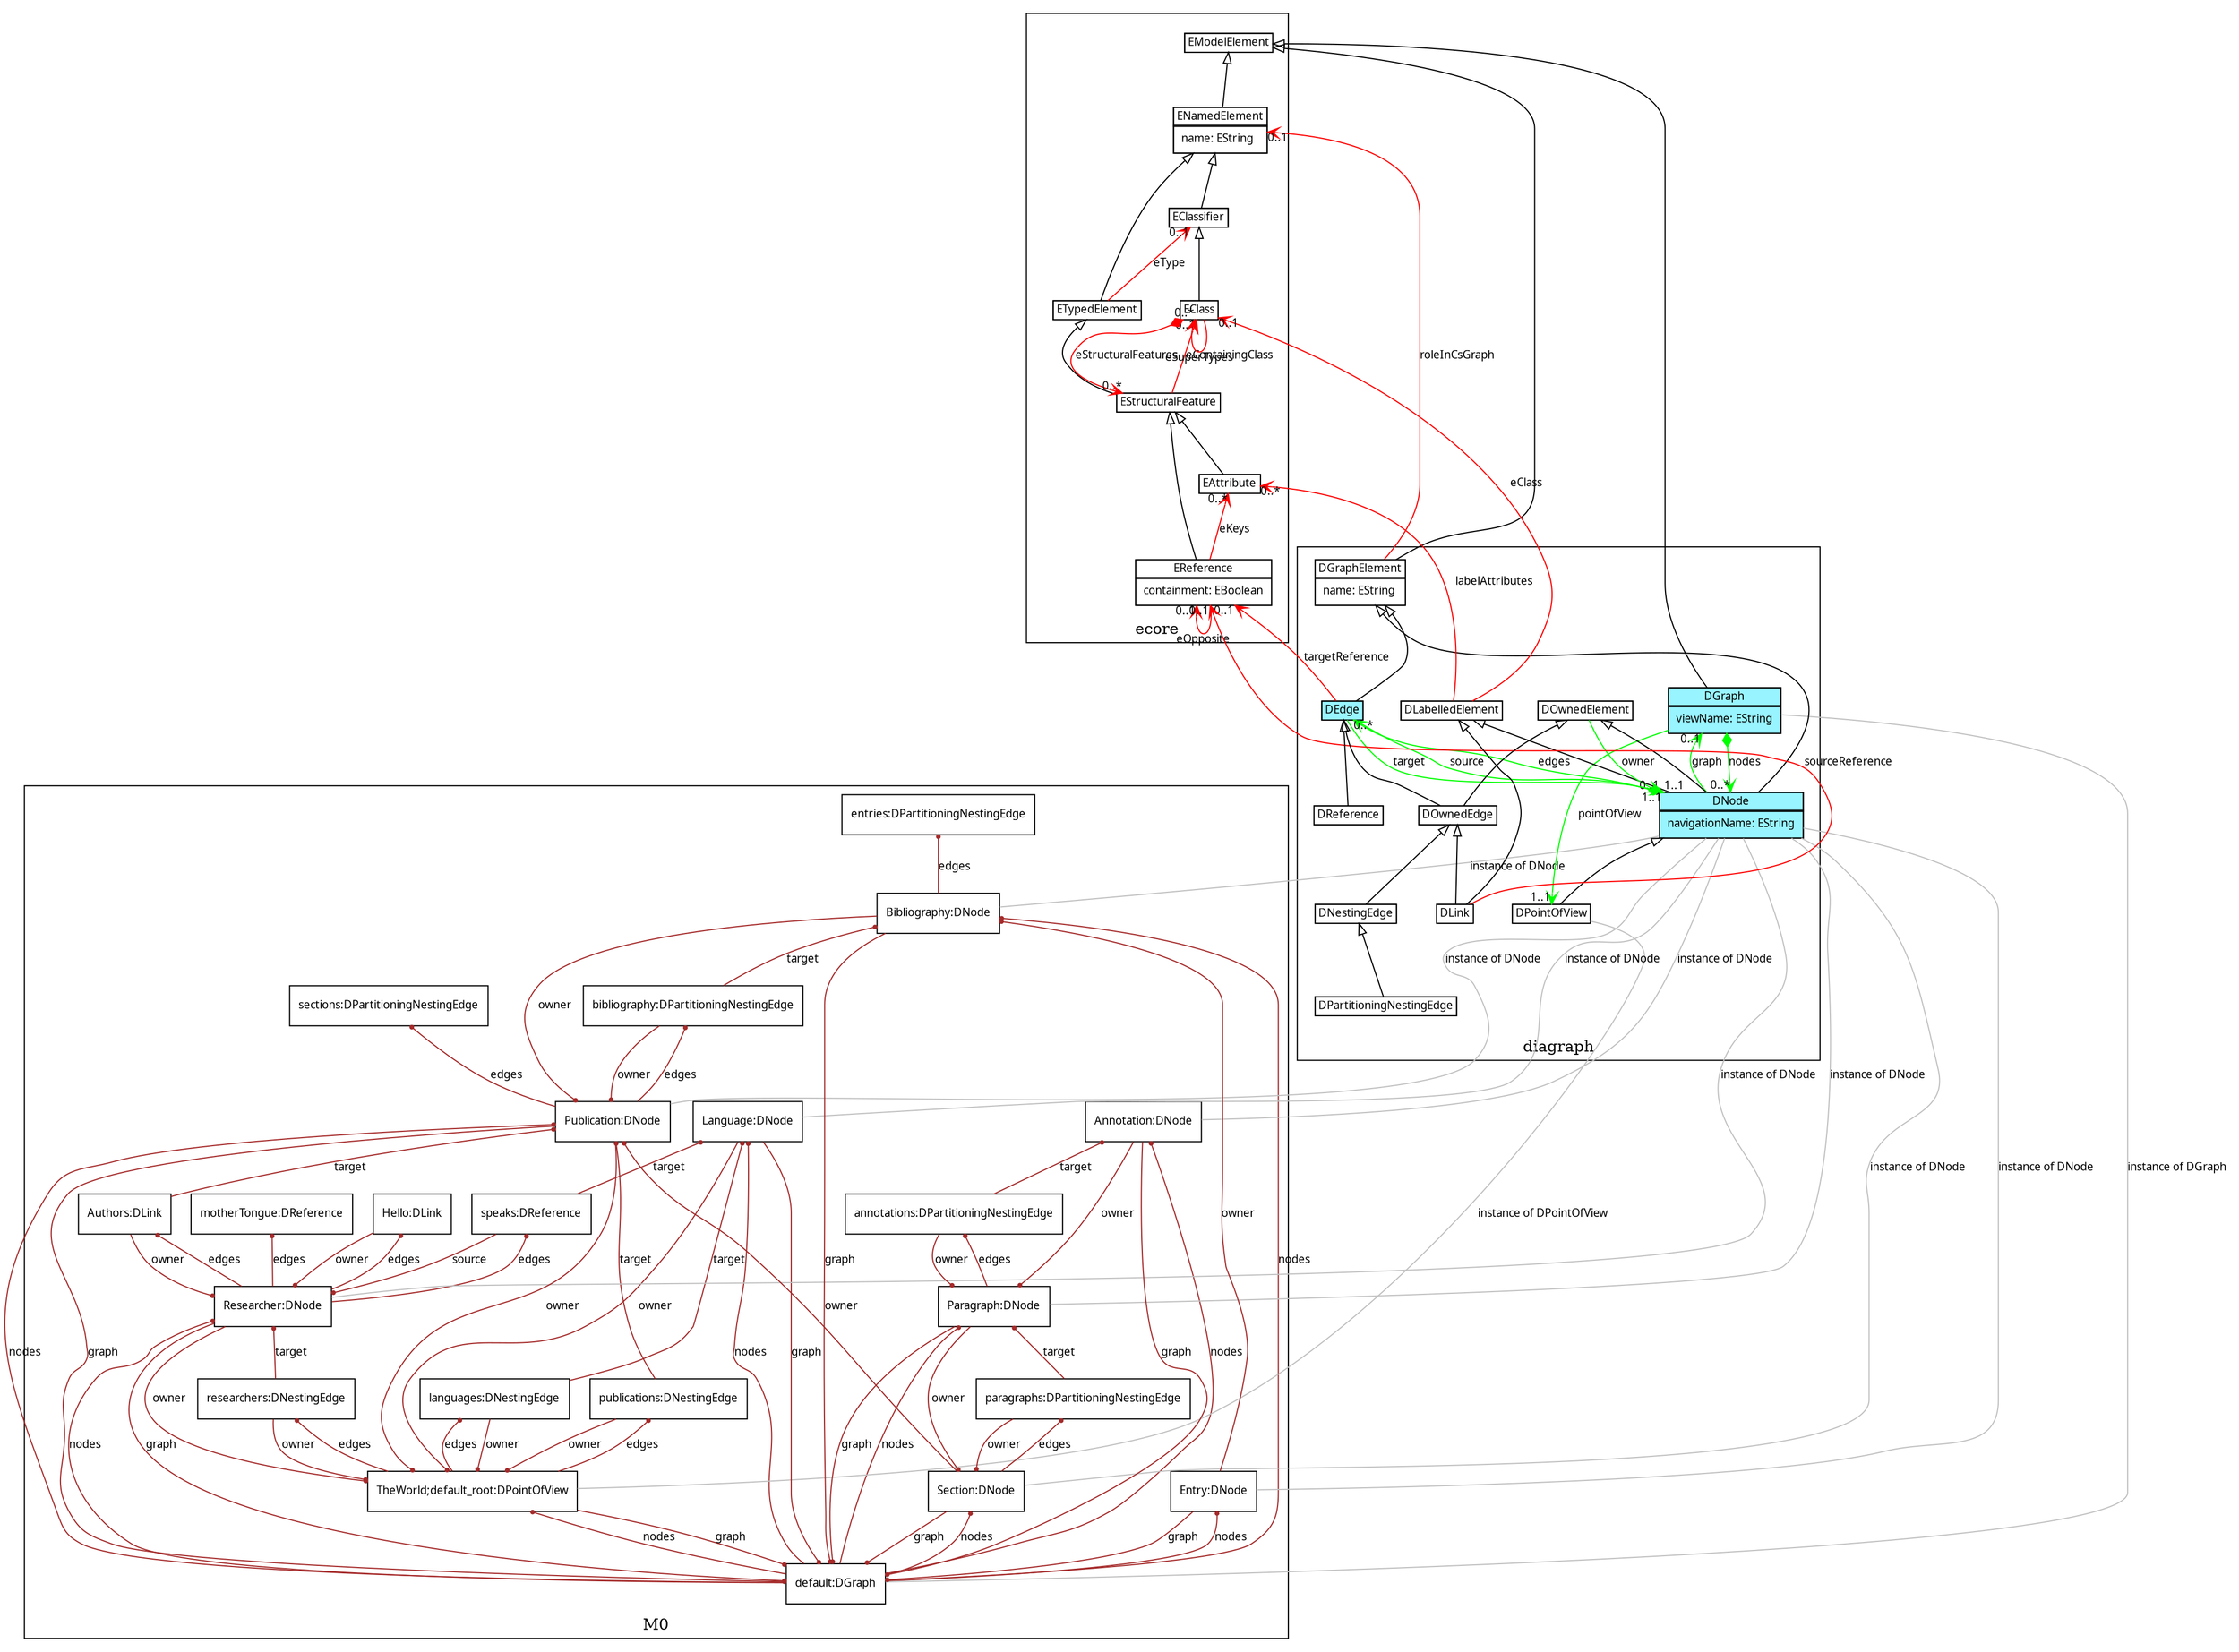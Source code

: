 digraph G { rankdir=BT  overlap = "scale" labelfloat = "true" node [fontname="Verdana", fontsize=10, shape=none] edge [fontname="Verdana", fontsize=10];
subgraph cluster_1 /*start subgraph 3*/{ node [fontname="Verdana",fontsize=10, shape="box" ] label="M0";
id5531913 [  label= "default:DGraph" ]
id22143172 [  label= "TheWorld;default_root:DPointOfView" ]
id30947254 [  label= "languages:DNestingEdge" ]
id3263019 [  label= "researchers:DNestingEdge" ]
id13627661 [  label= "publications:DNestingEdge" ]
id31114577 [  label= "Language:DNode" ]
id24065569 [  label= "Researcher:DNode" ]
id4896522 [  label= "Hello:DLink" ]
id20383017 [  label= "Authors:DLink" ]
id20185559 [  label= "speaks:DReference" ]
id7898079 [  label= "motherTongue:DReference" ]
id26289835 [  label= "Publication:DNode" ]
id9828991 [  label= "bibliography:DPartitioningNestingEdge" ]
id7393057 [  label= "sections:DPartitioningNestingEdge" ]
id1444702 [  label= "Bibliography:DNode" ]
id26421305 [  label= "entries:DPartitioningNestingEdge" ]
id2805666 [  label= "Section:DNode" ]
id28954956 [  label= "paragraphs:DPartitioningNestingEdge" ]
id6023412 [  label= "Paragraph:DNode" ]
id28295646 [  label= "annotations:DPartitioningNestingEdge" ]
id20656006 [  label= "Annotation:DNode" ]
id20098275 [  label= "Entry:DNode" ]
}/*end subgraph*/
subgraph cluster_2 /*start subgraph 2*/{ label="ecore";
id20030028[label=<<TABLE  cellspacing="-1" cellpadding="0" border="0" > <!-- top  --> <TR><TD port="pid20030028"><TABLE bgcolor=".0 .0 1.0" cellspacing="-1" border="1" ><TR><TD>EModelElement</TD></TR>
</TABLE>
</TD></TR></TABLE>>];

id28490615[label=<<TABLE  cellspacing="-1" cellpadding="0" border="0" > <!-- top  --> <TR><TD port="pid28490615"><TABLE bgcolor=".0 .0 1.0" cellspacing="-1" border="1" ><TR><TD>ENamedElement</TD></TR>
<TR><TD><TABLE border="0">
<!-- attr 4  --><TR><TD port="pENamedElement_name" align="left">name: EString</TD></TR></TABLE></TD></TR>
</TABLE>
</TD></TR></TABLE>>];

id30144187[label=<<TABLE  cellspacing="-1" cellpadding="0" border="0" > <!-- top  --> <TR><TD port="pid30144187"><TABLE bgcolor=".0 .0 1.0" cellspacing="-1" border="1" ><TR><TD>EClassifier</TD></TR>
</TABLE>
</TD></TR></TABLE>>];

id14797428[label=<<TABLE  cellspacing="-1" cellpadding="0" border="0" > <!-- top  --> <TR><TD port="pid14797428"><TABLE bgcolor=".0 .0 1.0" cellspacing="-1" border="1" ><TR><TD>ETypedElement</TD></TR>
</TABLE>
</TD></TR></TABLE>>];

id18130695[label=<<TABLE  cellspacing="-1" cellpadding="0" border="0" > <!-- top  --> <TR><TD port="pid18130695"><TABLE bgcolor=".0 .0 1.0" cellspacing="-1" border="1" ><TR><TD>EStructuralFeature</TD></TR>
</TABLE>
</TD></TR></TABLE>>];

id15889588[label=<<TABLE  cellspacing="-1" cellpadding="0" border="0" > <!-- top  --> <TR><TD port="pid15889588"><TABLE bgcolor=".0 .0 1.0" cellspacing="-1" border="1" ><TR><TD>EClass</TD></TR>
</TABLE>
</TD></TR></TABLE>>];

id4289465[label=<<TABLE  cellspacing="-1" cellpadding="0" border="0" > <!-- top  --> <TR><TD port="pid4289465"><TABLE bgcolor=".0 .0 1.0" cellspacing="-1" border="1" ><TR><TD>EAttribute</TD></TR>
</TABLE>
</TD></TR></TABLE>>];

id12880759[label=<<TABLE  cellspacing="-1" cellpadding="0" border="0" > <!-- top  --> <TR><TD port="pid12880759"><TABLE bgcolor=".0 .0 1.0" cellspacing="-1" border="1" ><TR><TD>EReference</TD></TR>
<TR><TD><TABLE border="0">
<!-- attr 4  --><TR><TD port="pEReference_containment" align="left">containment: EBoolean</TD></TR></TABLE></TD></TR>
</TABLE>
</TD></TR></TABLE>>];

}/*end subgraph*/
subgraph cluster_19455142 /*start subgraph 1*/{ 
label="diagraph";
id31871634[label=<<TABLE  cellspacing="-1" cellpadding="0" border="0" > <!-- top  --> <TR><TD port="pid31871634"><TABLE bgcolor=".0 .0 1.0" cellspacing="-1" border="1" ><TR><TD>DPointOfView</TD></TR>
</TABLE>
</TD></TR></TABLE>>];

id20269594[label=<<TABLE  cellspacing="-1" cellpadding="0" border="0" > <!-- top  --> <TR><TD port="pid20269594"><TABLE bgcolor="cadetblue1" cellspacing="-1" border="1" ><TR><TD>DGraph</TD></TR>
<TR><TD><TABLE border="0">
<!-- attr 4  --><TR><TD port="pDGraph_layerName" align="left">viewName: EString</TD></TR></TABLE></TD></TR>
</TABLE>
</TD></TR></TABLE>>];

id1845590[label=<<TABLE  cellspacing="-1" cellpadding="0" border="0" > <!-- top  --> <TR><TD port="pid1845590"><TABLE bgcolor="cadetblue1" cellspacing="-1" border="1" ><TR><TD>DNode</TD></TR>
<TR><TD><TABLE border="0">
<!-- attr 4  --><TR><TD port="pDNode_navigationName" align="left">navigationName: EString</TD></TR></TABLE></TD></TR>
</TABLE>
</TD></TR></TABLE>>];

id4757663[label=<<TABLE  cellspacing="-1" cellpadding="0" border="0" > <!-- top  --> <TR><TD port="pid4757663"><TABLE bgcolor=".0 .0 1.0" cellspacing="-1" border="1" ><TR><TD>DGraphElement</TD></TR>
<TR><TD><TABLE border="0">
<!-- attr 4  --><TR><TD port="pDGraphElement_name" align="left">name: EString</TD></TR></TABLE></TD></TR>
</TABLE>
</TD></TR></TABLE>>];

id14552258[label=<<TABLE  cellspacing="-1" cellpadding="0" border="0" > <!-- top  --> <TR><TD port="pid14552258"><TABLE bgcolor=".0 .0 1.0" cellspacing="-1" border="1" ><TR><TD>DLabelledElement</TD></TR>
</TABLE>
</TD></TR></TABLE>>];

id1549148[label=<<TABLE  cellspacing="-1" cellpadding="0" border="0" > <!-- top  --> <TR><TD port="pid1549148"><TABLE bgcolor=".0 .0 1.0" cellspacing="-1" border="1" ><TR><TD>DOwnedElement</TD></TR>
</TABLE>
</TD></TR></TABLE>>];

id29651644[label=<<TABLE  cellspacing="-1" cellpadding="0" border="0" > <!-- top  --> <TR><TD port="pid29651644"><TABLE bgcolor="cadetblue1" cellspacing="-1" border="1" ><TR><TD>DEdge</TD></TR>
</TABLE>
</TD></TR></TABLE>>];

id31852738[label=<<TABLE  cellspacing="-1" cellpadding="0" border="0" > <!-- top  --> <TR><TD port="pid31852738"><TABLE bgcolor=".0 .0 1.0" cellspacing="-1" border="1" ><TR><TD>DLink</TD></TR>
</TABLE>
</TD></TR></TABLE>>];

id21569141[label=<<TABLE  cellspacing="-1" cellpadding="0" border="0" > <!-- top  --> <TR><TD port="pid21569141"><TABLE bgcolor=".0 .0 1.0" cellspacing="-1" border="1" ><TR><TD>DOwnedEdge</TD></TR>
</TABLE>
</TD></TR></TABLE>>];

id24027736[label=<<TABLE  cellspacing="-1" cellpadding="0" border="0" > <!-- top  --> <TR><TD port="pid24027736"><TABLE bgcolor=".0 .0 1.0" cellspacing="-1" border="1" ><TR><TD>DReference</TD></TR>
</TABLE>
</TD></TR></TABLE>>];

id6575534[label=<<TABLE  cellspacing="-1" cellpadding="0" border="0" > <!-- top  --> <TR><TD port="pid6575534"><TABLE bgcolor=".0 .0 1.0" cellspacing="-1" border="1" ><TR><TD>DNestingEdge</TD></TR>
</TABLE>
</TD></TR></TABLE>>];

id26478892[label=<<TABLE  cellspacing="-1" cellpadding="0" border="0" > <!-- top  --> <TR><TD port="pid26478892"><TABLE bgcolor=".0 .0 1.0" cellspacing="-1" border="1" ><TR><TD>DPartitioningNestingEdge</TD></TR>
</TABLE>
</TD></TR></TABLE>>];

}/*end subgraph*/
/*ecoreEdges*/

id31871634:pid31871634 -> id1845590:pid1845590 [color="black", arrowhead=empty ];
id20269594:pid20269594 -> id20030028:pid20030028 [color="black", arrowhead=empty ];
id28490615:pid28490615 -> id20030028:pid20030028 [color="black", arrowhead=empty ];
id4757663:pid4757663 -> id20030028:pid20030028 [color="black", arrowhead=empty ];
id1845590:pid1845590 -> id4757663:pid4757663 [color="black", arrowhead=empty ];
id30144187:pid30144187 -> id28490615:pid28490615 [color="black", arrowhead=empty ];
id14797428:pid14797428 -> id28490615:pid28490615 [color="black", arrowhead=empty ];
id18130695:pid18130695 -> id14797428:pid14797428 [color="black", arrowhead=empty ];
id15889588:pid15889588 -> id30144187:pid30144187 [color="black", arrowhead=empty ];
id4289465:pid4289465 -> id18130695:pid18130695 [color="black", arrowhead=empty ];
id1845590:pid1845590 -> id14552258:pid14552258 [color="black", arrowhead=empty ];
id1845590:pid1845590 -> id1549148:pid1549148 [color="black", arrowhead=empty ];
id12880759:pid12880759 -> id18130695:pid18130695 [color="black", arrowhead=empty ];
id29651644:pid29651644 -> id4757663:pid4757663 [color="black", arrowhead=empty ];
id21569141:pid21569141 -> id1549148:pid1549148 [color="black", arrowhead=empty ];
id21569141:pid21569141 -> id29651644:pid29651644 [color="black", arrowhead=empty ];
id31852738:pid31852738 -> id21569141:pid21569141 [color="black", arrowhead=empty ];
id31852738:pid31852738 -> id14552258:pid14552258 [color="black", arrowhead=empty ];
id24027736:pid24027736 -> id29651644:pid29651644 [color="black", arrowhead=empty ];
id6575534:pid6575534 -> id21569141:pid21569141 [color="black", arrowhead=empty ];
id26478892:pid26478892 -> id6575534:pid6575534 [color="black", arrowhead=empty ];
id1845590:pid1845590 -> id29651644:pid29651644 [color=green,dir=both,arrowtail=diamond,arrowhead=vee,headlabel="0..*",label="edges"];
id20269594:pid20269594 -> id1845590:pid1845590 [color=green,dir=both,arrowtail=diamond,arrowhead=vee,headlabel="0..*",label="nodes"];
id20269594:pid20269594 -> id31871634:pid31871634 [color=green,arrowhead=vee,headlabel="1..1",label="pointOfView"];
id1845590:pid1845590 -> id20269594:pid20269594 [color=green,arrowhead=vee,headlabel="0..1",label="graph"];
id1549148:pid1549148 -> id1845590:pid1845590 [color=green,arrowhead=vee,headlabel="0..1",label="owner"];
id29651644:pid29651644 -> id1845590:pid1845590 [color=green,arrowhead=vee,headlabel="1..1",label="target"];
id29651644:pid29651644 -> id1845590:pid1845590 [color=green,arrowhead=vee,headlabel="1..1",label="source"];
id4757663:pid4757663 -> id28490615:pid28490615 [color=red,arrowhead=vee,headlabel="0..1",label="roleInCsGraph"];
id15889588:pid15889588 -> id15889588:pid15889588 [color=red,arrowhead=vee,headlabel="0..*",label="eSuperTypes"];
id14797428:pid14797428 -> id30144187:pid30144187 [color=red,arrowhead=vee,headlabel="0..1",label="eType"];
id18130695:pid18130695 -> id15889588:pid15889588 [color=red,arrowhead=vee,headlabel="0..1",label="eContainingClass"];
id15889588:pid15889588 -> id18130695:pid18130695 [color=red,dir=both,arrowtail=diamond,arrowhead=vee,headlabel="0..*",label="eStructuralFeatures"];
id14552258:pid14552258 -> id15889588:pid15889588 [color=red,arrowhead=vee,headlabel="0..1",label="eClass"];
id14552258:pid14552258 -> id4289465:pid4289465 [color=red,arrowhead=vee,headlabel="0..*",label="labelAttributes"];
id12880759:pid12880759 -> id12880759:pid12880759 [color=red,arrowhead=vee,headlabel="0..1",label="eOpposite"];
id12880759:pid12880759 -> id4289465:pid4289465 [color=red,arrowhead=vee,headlabel="0..*",label="eKeys"];
id29651644:pid29651644 -> id12880759:pid12880759 [color=red,arrowhead=vee,headlabel="0..1",label="targetReference"];
id31852738:pid31852738 -> id12880759:pid12880759 [color=red,arrowhead=vee,headlabel="0..1",label="sourceReference"];
/*m0edges*/

id5531913 -> id22143172 [color=brown,arrowhead=dot,arrowsize=0.4 ,label="nodes"];
id22143172 -> id30947254 [color=brown,arrowhead=dot,arrowsize=0.4 ,label="edges"];
id30947254 -> id22143172 [color=brown,arrowhead=dot,arrowsize=0.4 ,label="owner"];
id22143172 -> id3263019 [color=brown,arrowhead=dot,arrowsize=0.4 ,label="edges"];
id3263019 -> id22143172 [color=brown,arrowhead=dot,arrowsize=0.4 ,label="owner"];
id22143172 -> id13627661 [color=brown,arrowhead=dot,arrowsize=0.4 ,label="edges"];
id13627661 -> id22143172 [color=brown,arrowhead=dot,arrowsize=0.4 ,label="owner"];
id22143172 -> id5531913 [color=brown,arrowhead=dot,arrowsize=0.4 ,label="graph"];
id5531913 -> id31114577 [color=brown,arrowhead=dot,arrowsize=0.4 ,label="nodes"];
id31114577 -> id22143172 [color=brown,arrowhead=dot,arrowsize=0.4 ,label="owner"];
id31114577 -> id5531913 [color=brown,arrowhead=dot,arrowsize=0.4 ,label="graph"];
id5531913 -> id24065569 [color=brown,arrowhead=dot,arrowsize=0.4 ,label="nodes"];
id24065569 -> id22143172 [color=brown,arrowhead=dot,arrowsize=0.4 ,label="owner"];
id24065569 -> id4896522 [color=brown,arrowhead=dot,arrowsize=0.4 ,label="edges"];
id4896522 -> id24065569 [color=brown,arrowhead=dot,arrowsize=0.4 ,label="owner"];
id24065569 -> id20383017 [color=brown,arrowhead=dot,arrowsize=0.4 ,label="edges"];
id20383017 -> id24065569 [color=brown,arrowhead=dot,arrowsize=0.4 ,label="owner"];
id24065569 -> id20185559 [color=brown,arrowhead=dot,arrowsize=0.4 ,label="edges"];
id20185559 -> id31114577 [color=brown,arrowhead=dot,arrowsize=0.4 ,label="target"];
id20185559 -> id24065569 [color=brown,arrowhead=dot,arrowsize=0.4 ,label="source"];
id24065569 -> id7898079 [color=brown,arrowhead=dot,arrowsize=0.4 ,label="edges"];
id24065569 -> id5531913 [color=brown,arrowhead=dot,arrowsize=0.4 ,label="graph"];
id20383017 -> id26289835 [color=brown,arrowhead=dot,arrowsize=0.4 ,label="target"];
id26289835 -> id22143172 [color=brown,arrowhead=dot,arrowsize=0.4 ,label="owner"];
id26289835 -> id9828991 [color=brown,arrowhead=dot,arrowsize=0.4 ,label="edges"];
id9828991 -> id26289835 [color=brown,arrowhead=dot,arrowsize=0.4 ,label="owner"];
id26289835 -> id7393057 [color=brown,arrowhead=dot,arrowsize=0.4 ,label="edges"];
id26289835 -> id5531913 [color=brown,arrowhead=dot,arrowsize=0.4 ,label="graph"];
id9828991 -> id1444702 [color=brown,arrowhead=dot,arrowsize=0.4 ,label="target"];
id1444702 -> id26289835 [color=brown,arrowhead=dot,arrowsize=0.4 ,label="owner"];
id1444702 -> id26421305 [color=brown,arrowhead=dot,arrowsize=0.4 ,label="edges"];
id1444702 -> id5531913 [color=brown,arrowhead=dot,arrowsize=0.4 ,label="graph"];
id5531913 -> id26289835 [color=brown,arrowhead=dot,arrowsize=0.4 ,label="nodes"];
id5531913 -> id2805666 [color=brown,arrowhead=dot,arrowsize=0.4 ,label="nodes"];
id2805666 -> id26289835 [color=brown,arrowhead=dot,arrowsize=0.4 ,label="owner"];
id2805666 -> id28954956 [color=brown,arrowhead=dot,arrowsize=0.4 ,label="edges"];
id28954956 -> id2805666 [color=brown,arrowhead=dot,arrowsize=0.4 ,label="owner"];
id2805666 -> id5531913 [color=brown,arrowhead=dot,arrowsize=0.4 ,label="graph"];
id5531913 -> id6023412 [color=brown,arrowhead=dot,arrowsize=0.4 ,label="nodes"];
id6023412 -> id2805666 [color=brown,arrowhead=dot,arrowsize=0.4 ,label="owner"];
id6023412 -> id28295646 [color=brown,arrowhead=dot,arrowsize=0.4 ,label="edges"];
id28295646 -> id6023412 [color=brown,arrowhead=dot,arrowsize=0.4 ,label="owner"];
id6023412 -> id5531913 [color=brown,arrowhead=dot,arrowsize=0.4 ,label="graph"];
id28295646 -> id20656006 [color=brown,arrowhead=dot,arrowsize=0.4 ,label="target"];
id20656006 -> id6023412 [color=brown,arrowhead=dot,arrowsize=0.4 ,label="owner"];
id20656006 -> id5531913 [color=brown,arrowhead=dot,arrowsize=0.4 ,label="graph"];
id5531913 -> id20656006 [color=brown,arrowhead=dot,arrowsize=0.4 ,label="nodes"];
id5531913 -> id1444702 [color=brown,arrowhead=dot,arrowsize=0.4 ,label="nodes"];
id5531913 -> id20098275 [color=brown,arrowhead=dot,arrowsize=0.4 ,label="nodes"];
id20098275 -> id1444702 [color=brown,arrowhead=dot,arrowsize=0.4 ,label="owner"];
id20098275 -> id5531913 [color=brown,arrowhead=dot,arrowsize=0.4 ,label="graph"];
id28954956 -> id6023412 [color=brown,arrowhead=dot,arrowsize=0.4 ,label="target"];
id13627661 -> id26289835 [color=brown,arrowhead=dot,arrowsize=0.4 ,label="target"];
id3263019 -> id24065569 [color=brown,arrowhead=dot,arrowsize=0.4 ,label="target"];
id30947254 -> id31114577 [color=brown,arrowhead=dot,arrowsize=0.4 ,label="target"];
/*edges*/

id1444702 -> id1845590:pid1845590  [color=gray,arrowhead=none ,label="instance of DNode   "];
id24065569 -> id1845590:pid1845590  [color=gray,arrowhead=none ,label="instance of DNode   "];
id20656006 -> id1845590:pid1845590  [color=gray,arrowhead=none ,label="instance of DNode   "];
id26289835 -> id1845590:pid1845590  [color=gray,arrowhead=none ,label="instance of DNode   "];
id6023412 -> id1845590:pid1845590  [color=gray,arrowhead=none ,label="instance of DNode   "];
id2805666 -> id1845590:pid1845590  [color=gray,arrowhead=none ,label="instance of DNode   "];
id5531913 -> id20269594:pid20269594  [color=gray,arrowhead=none ,label="instance of DGraph   "];
id20098275 -> id1845590:pid1845590  [color=gray,arrowhead=none ,label="instance of DNode   "];
id31114577 -> id1845590:pid1845590  [color=gray,arrowhead=none ,label="instance of DNode   "];
id22143172 -> id31871634:pid31871634  [color=gray,arrowhead=none ,label="instance of DPointOfView   "];
}/*end graph*/
